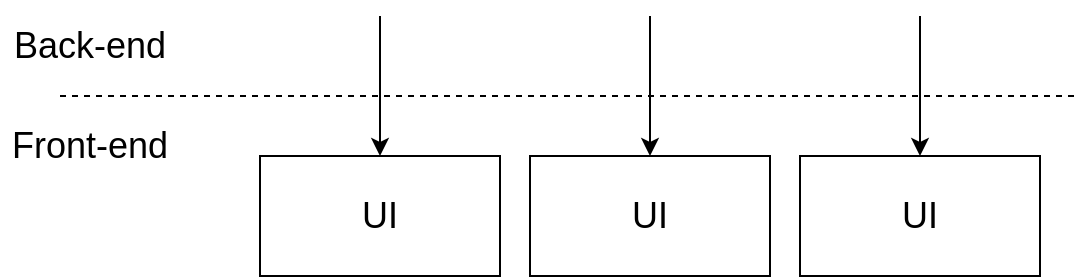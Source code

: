 <mxfile version="20.3.0" type="device"><diagram id="z3WnE7WeHq1Mh8ACsIj7" name="Page-1"><mxGraphModel dx="1422" dy="905" grid="1" gridSize="10" guides="1" tooltips="1" connect="1" arrows="1" fold="1" page="1" pageScale="1" pageWidth="850" pageHeight="1100" math="0" shadow="0"><root><mxCell id="0"/><mxCell id="1" parent="0"/><mxCell id="gD5-oGAI9djtdMWvji5T-1" value="" style="endArrow=none;dashed=1;html=1;rounded=0;" edge="1" parent="1"><mxGeometry width="50" height="50" relative="1" as="geometry"><mxPoint x="140" y="250" as="sourcePoint"/><mxPoint x="650" y="250" as="targetPoint"/></mxGeometry></mxCell><mxCell id="gD5-oGAI9djtdMWvji5T-5" value="Back-end" style="text;html=1;strokeColor=none;fillColor=none;align=center;verticalAlign=middle;whiteSpace=wrap;rounded=0;fontSize=18;" vertex="1" parent="1"><mxGeometry x="110" y="210" width="90" height="30" as="geometry"/></mxCell><mxCell id="gD5-oGAI9djtdMWvji5T-6" value="" style="endArrow=classic;html=1;rounded=0;fontSize=18;" edge="1" parent="1" target="gD5-oGAI9djtdMWvji5T-8"><mxGeometry width="50" height="50" relative="1" as="geometry"><mxPoint x="300" y="210" as="sourcePoint"/><mxPoint x="300" y="280" as="targetPoint"/></mxGeometry></mxCell><mxCell id="gD5-oGAI9djtdMWvji5T-7" value="" style="endArrow=classic;html=1;rounded=0;fontSize=18;" edge="1" parent="1" target="gD5-oGAI9djtdMWvji5T-9"><mxGeometry width="50" height="50" relative="1" as="geometry"><mxPoint x="435" y="210" as="sourcePoint"/><mxPoint x="435" y="280" as="targetPoint"/></mxGeometry></mxCell><mxCell id="gD5-oGAI9djtdMWvji5T-8" value="UI" style="rounded=0;whiteSpace=wrap;html=1;fontSize=18;" vertex="1" parent="1"><mxGeometry x="240" y="280" width="120" height="60" as="geometry"/></mxCell><mxCell id="gD5-oGAI9djtdMWvji5T-9" value="UI" style="rounded=0;whiteSpace=wrap;html=1;fontSize=18;" vertex="1" parent="1"><mxGeometry x="375" y="280" width="120" height="60" as="geometry"/></mxCell><mxCell id="gD5-oGAI9djtdMWvji5T-12" value="" style="endArrow=classic;html=1;rounded=0;fontSize=18;" edge="1" parent="1" target="gD5-oGAI9djtdMWvji5T-13"><mxGeometry width="50" height="50" relative="1" as="geometry"><mxPoint x="570" y="210" as="sourcePoint"/><mxPoint x="570" y="280" as="targetPoint"/></mxGeometry></mxCell><mxCell id="gD5-oGAI9djtdMWvji5T-13" value="UI" style="rounded=0;whiteSpace=wrap;html=1;fontSize=18;" vertex="1" parent="1"><mxGeometry x="510" y="280" width="120" height="60" as="geometry"/></mxCell><mxCell id="gD5-oGAI9djtdMWvji5T-14" value="Front-end" style="text;html=1;strokeColor=none;fillColor=none;align=center;verticalAlign=middle;whiteSpace=wrap;rounded=0;fontSize=18;" vertex="1" parent="1"><mxGeometry x="110" y="260" width="90" height="30" as="geometry"/></mxCell></root></mxGraphModel></diagram></mxfile>